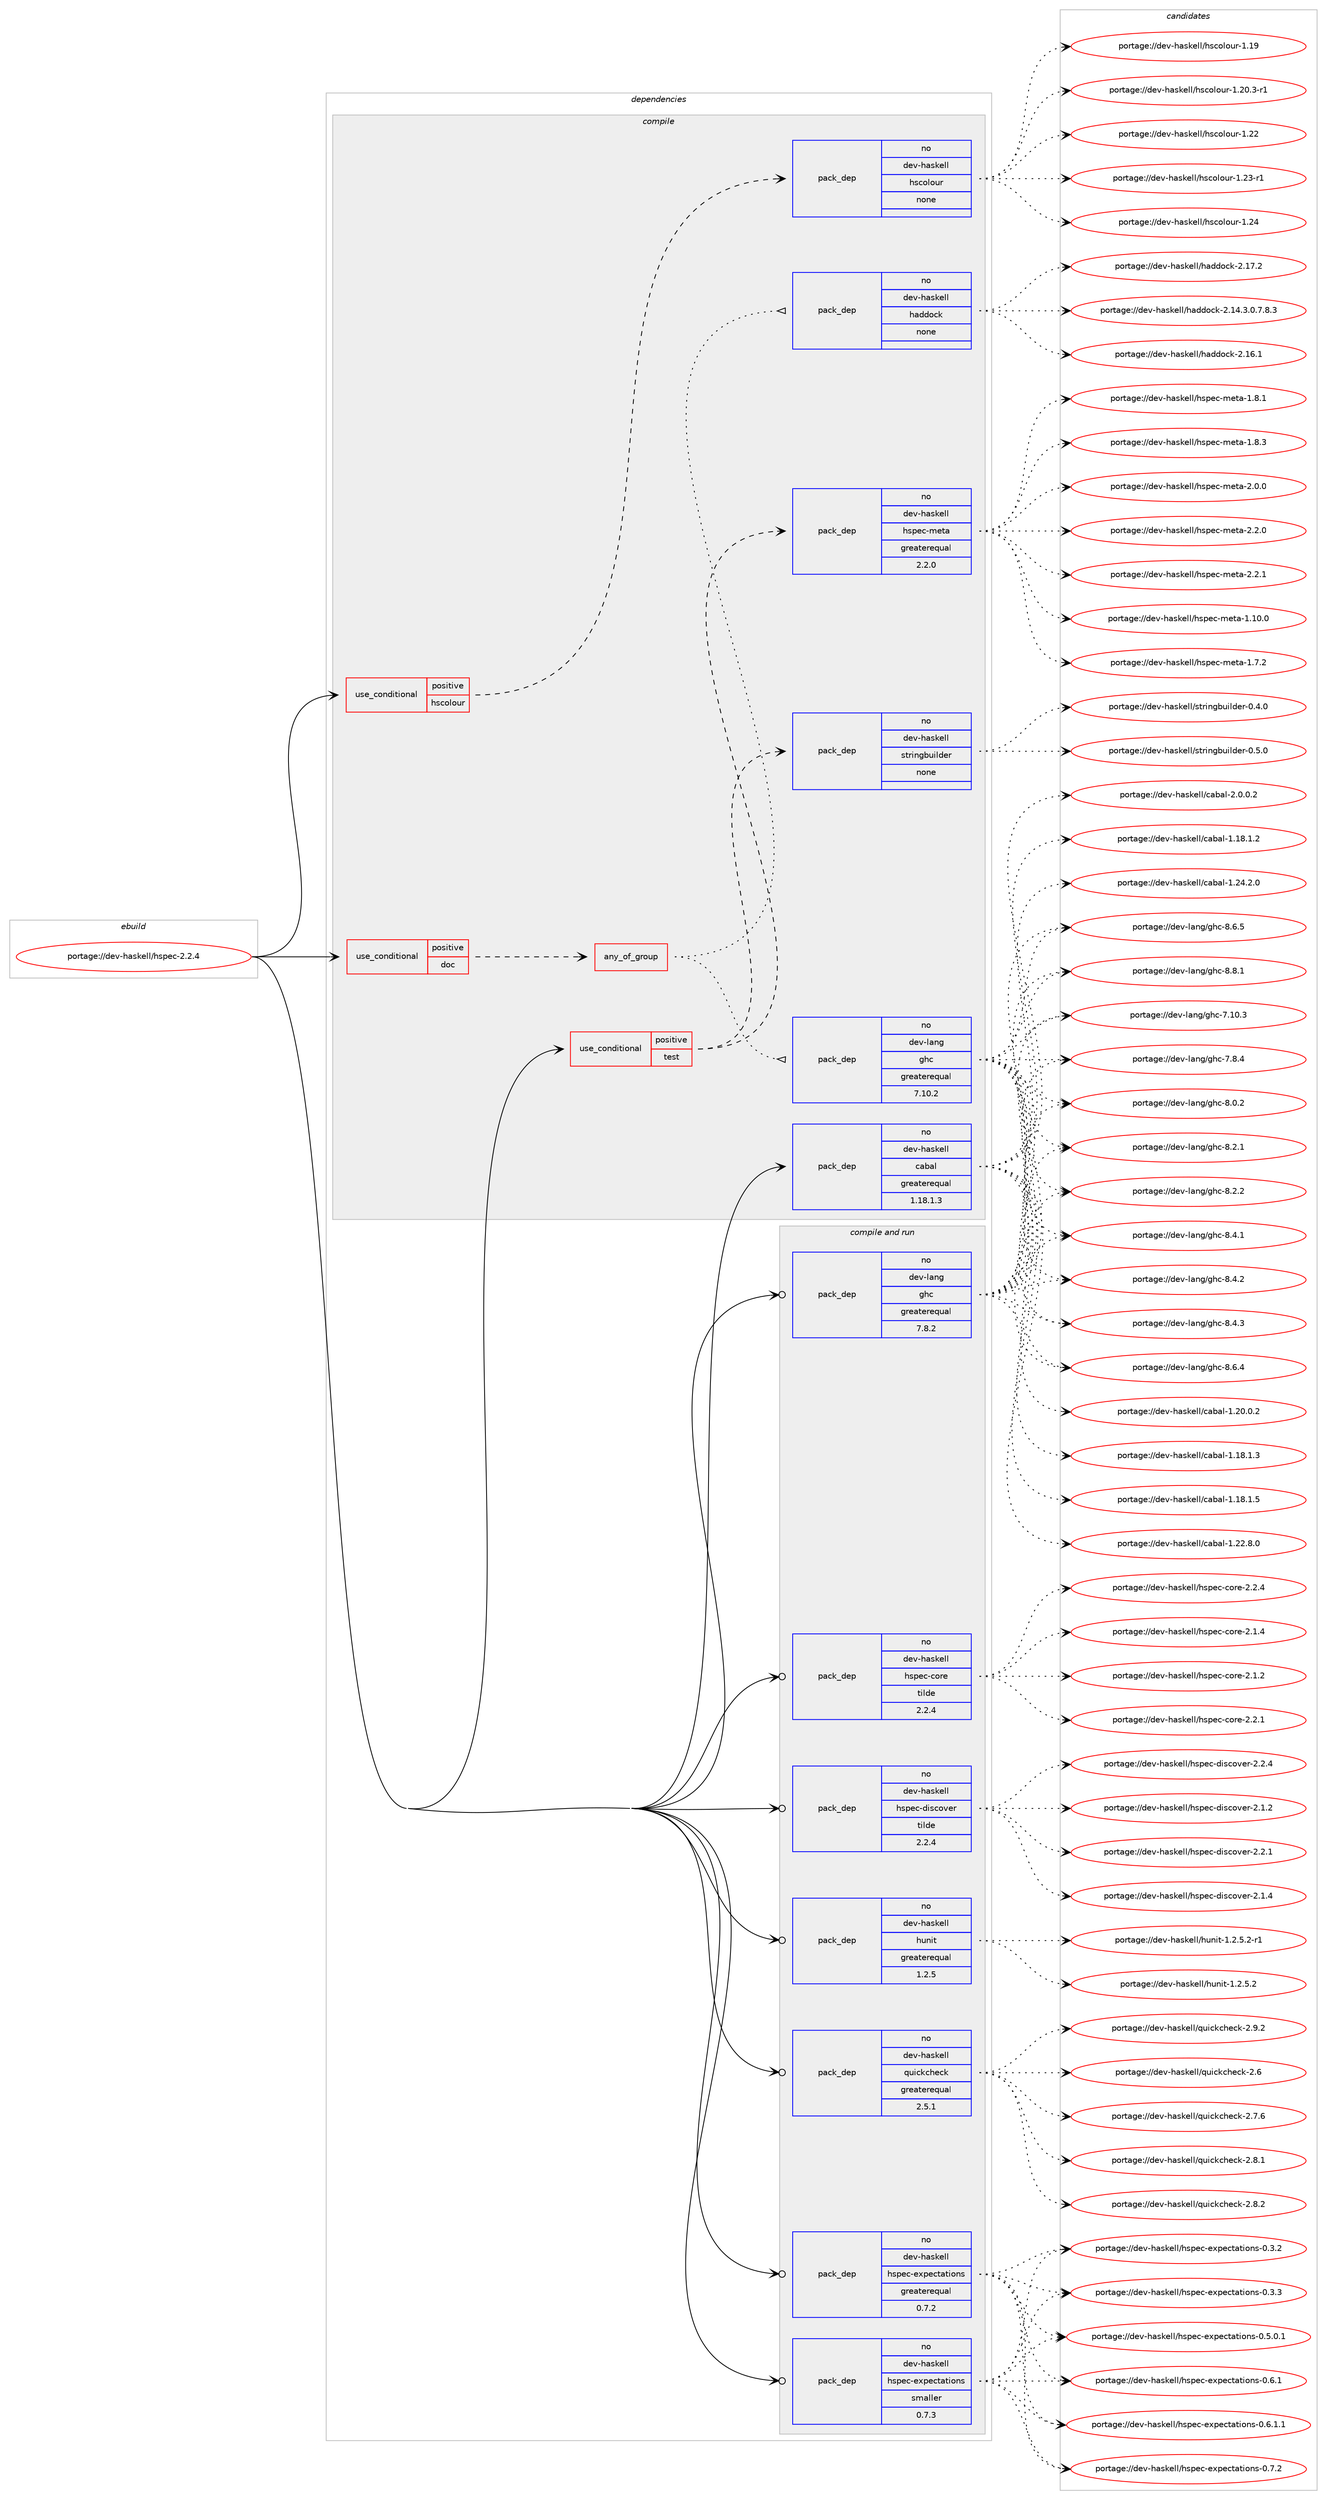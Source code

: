 digraph prolog {

# *************
# Graph options
# *************

newrank=true;
concentrate=true;
compound=true;
graph [rankdir=LR,fontname=Helvetica,fontsize=10,ranksep=1.5];#, ranksep=2.5, nodesep=0.2];
edge  [arrowhead=vee];
node  [fontname=Helvetica,fontsize=10];

# **********
# The ebuild
# **********

subgraph cluster_leftcol {
color=gray;
rank=same;
label=<<i>ebuild</i>>;
id [label="portage://dev-haskell/hspec-2.2.4", color=red, width=4, href="../dev-haskell/hspec-2.2.4.svg"];
}

# ****************
# The dependencies
# ****************

subgraph cluster_midcol {
color=gray;
label=<<i>dependencies</i>>;
subgraph cluster_compile {
fillcolor="#eeeeee";
style=filled;
label=<<i>compile</i>>;
subgraph cond15605 {
dependency70732 [label=<<TABLE BORDER="0" CELLBORDER="1" CELLSPACING="0" CELLPADDING="4"><TR><TD ROWSPAN="3" CELLPADDING="10">use_conditional</TD></TR><TR><TD>positive</TD></TR><TR><TD>doc</TD></TR></TABLE>>, shape=none, color=red];
subgraph any1843 {
dependency70733 [label=<<TABLE BORDER="0" CELLBORDER="1" CELLSPACING="0" CELLPADDING="4"><TR><TD CELLPADDING="10">any_of_group</TD></TR></TABLE>>, shape=none, color=red];subgraph pack53227 {
dependency70734 [label=<<TABLE BORDER="0" CELLBORDER="1" CELLSPACING="0" CELLPADDING="4" WIDTH="220"><TR><TD ROWSPAN="6" CELLPADDING="30">pack_dep</TD></TR><TR><TD WIDTH="110">no</TD></TR><TR><TD>dev-haskell</TD></TR><TR><TD>haddock</TD></TR><TR><TD>none</TD></TR><TR><TD></TD></TR></TABLE>>, shape=none, color=blue];
}
dependency70733:e -> dependency70734:w [weight=20,style="dotted",arrowhead="oinv"];
subgraph pack53228 {
dependency70735 [label=<<TABLE BORDER="0" CELLBORDER="1" CELLSPACING="0" CELLPADDING="4" WIDTH="220"><TR><TD ROWSPAN="6" CELLPADDING="30">pack_dep</TD></TR><TR><TD WIDTH="110">no</TD></TR><TR><TD>dev-lang</TD></TR><TR><TD>ghc</TD></TR><TR><TD>greaterequal</TD></TR><TR><TD>7.10.2</TD></TR></TABLE>>, shape=none, color=blue];
}
dependency70733:e -> dependency70735:w [weight=20,style="dotted",arrowhead="oinv"];
}
dependency70732:e -> dependency70733:w [weight=20,style="dashed",arrowhead="vee"];
}
id:e -> dependency70732:w [weight=20,style="solid",arrowhead="vee"];
subgraph cond15606 {
dependency70736 [label=<<TABLE BORDER="0" CELLBORDER="1" CELLSPACING="0" CELLPADDING="4"><TR><TD ROWSPAN="3" CELLPADDING="10">use_conditional</TD></TR><TR><TD>positive</TD></TR><TR><TD>hscolour</TD></TR></TABLE>>, shape=none, color=red];
subgraph pack53229 {
dependency70737 [label=<<TABLE BORDER="0" CELLBORDER="1" CELLSPACING="0" CELLPADDING="4" WIDTH="220"><TR><TD ROWSPAN="6" CELLPADDING="30">pack_dep</TD></TR><TR><TD WIDTH="110">no</TD></TR><TR><TD>dev-haskell</TD></TR><TR><TD>hscolour</TD></TR><TR><TD>none</TD></TR><TR><TD></TD></TR></TABLE>>, shape=none, color=blue];
}
dependency70736:e -> dependency70737:w [weight=20,style="dashed",arrowhead="vee"];
}
id:e -> dependency70736:w [weight=20,style="solid",arrowhead="vee"];
subgraph cond15607 {
dependency70738 [label=<<TABLE BORDER="0" CELLBORDER="1" CELLSPACING="0" CELLPADDING="4"><TR><TD ROWSPAN="3" CELLPADDING="10">use_conditional</TD></TR><TR><TD>positive</TD></TR><TR><TD>test</TD></TR></TABLE>>, shape=none, color=red];
subgraph pack53230 {
dependency70739 [label=<<TABLE BORDER="0" CELLBORDER="1" CELLSPACING="0" CELLPADDING="4" WIDTH="220"><TR><TD ROWSPAN="6" CELLPADDING="30">pack_dep</TD></TR><TR><TD WIDTH="110">no</TD></TR><TR><TD>dev-haskell</TD></TR><TR><TD>hspec-meta</TD></TR><TR><TD>greaterequal</TD></TR><TR><TD>2.2.0</TD></TR></TABLE>>, shape=none, color=blue];
}
dependency70738:e -> dependency70739:w [weight=20,style="dashed",arrowhead="vee"];
subgraph pack53231 {
dependency70740 [label=<<TABLE BORDER="0" CELLBORDER="1" CELLSPACING="0" CELLPADDING="4" WIDTH="220"><TR><TD ROWSPAN="6" CELLPADDING="30">pack_dep</TD></TR><TR><TD WIDTH="110">no</TD></TR><TR><TD>dev-haskell</TD></TR><TR><TD>stringbuilder</TD></TR><TR><TD>none</TD></TR><TR><TD></TD></TR></TABLE>>, shape=none, color=blue];
}
dependency70738:e -> dependency70740:w [weight=20,style="dashed",arrowhead="vee"];
}
id:e -> dependency70738:w [weight=20,style="solid",arrowhead="vee"];
subgraph pack53232 {
dependency70741 [label=<<TABLE BORDER="0" CELLBORDER="1" CELLSPACING="0" CELLPADDING="4" WIDTH="220"><TR><TD ROWSPAN="6" CELLPADDING="30">pack_dep</TD></TR><TR><TD WIDTH="110">no</TD></TR><TR><TD>dev-haskell</TD></TR><TR><TD>cabal</TD></TR><TR><TD>greaterequal</TD></TR><TR><TD>1.18.1.3</TD></TR></TABLE>>, shape=none, color=blue];
}
id:e -> dependency70741:w [weight=20,style="solid",arrowhead="vee"];
}
subgraph cluster_compileandrun {
fillcolor="#eeeeee";
style=filled;
label=<<i>compile and run</i>>;
subgraph pack53233 {
dependency70742 [label=<<TABLE BORDER="0" CELLBORDER="1" CELLSPACING="0" CELLPADDING="4" WIDTH="220"><TR><TD ROWSPAN="6" CELLPADDING="30">pack_dep</TD></TR><TR><TD WIDTH="110">no</TD></TR><TR><TD>dev-haskell</TD></TR><TR><TD>hspec-core</TD></TR><TR><TD>tilde</TD></TR><TR><TD>2.2.4</TD></TR></TABLE>>, shape=none, color=blue];
}
id:e -> dependency70742:w [weight=20,style="solid",arrowhead="odotvee"];
subgraph pack53234 {
dependency70743 [label=<<TABLE BORDER="0" CELLBORDER="1" CELLSPACING="0" CELLPADDING="4" WIDTH="220"><TR><TD ROWSPAN="6" CELLPADDING="30">pack_dep</TD></TR><TR><TD WIDTH="110">no</TD></TR><TR><TD>dev-haskell</TD></TR><TR><TD>hspec-discover</TD></TR><TR><TD>tilde</TD></TR><TR><TD>2.2.4</TD></TR></TABLE>>, shape=none, color=blue];
}
id:e -> dependency70743:w [weight=20,style="solid",arrowhead="odotvee"];
subgraph pack53235 {
dependency70744 [label=<<TABLE BORDER="0" CELLBORDER="1" CELLSPACING="0" CELLPADDING="4" WIDTH="220"><TR><TD ROWSPAN="6" CELLPADDING="30">pack_dep</TD></TR><TR><TD WIDTH="110">no</TD></TR><TR><TD>dev-haskell</TD></TR><TR><TD>hspec-expectations</TD></TR><TR><TD>greaterequal</TD></TR><TR><TD>0.7.2</TD></TR></TABLE>>, shape=none, color=blue];
}
id:e -> dependency70744:w [weight=20,style="solid",arrowhead="odotvee"];
subgraph pack53236 {
dependency70745 [label=<<TABLE BORDER="0" CELLBORDER="1" CELLSPACING="0" CELLPADDING="4" WIDTH="220"><TR><TD ROWSPAN="6" CELLPADDING="30">pack_dep</TD></TR><TR><TD WIDTH="110">no</TD></TR><TR><TD>dev-haskell</TD></TR><TR><TD>hspec-expectations</TD></TR><TR><TD>smaller</TD></TR><TR><TD>0.7.3</TD></TR></TABLE>>, shape=none, color=blue];
}
id:e -> dependency70745:w [weight=20,style="solid",arrowhead="odotvee"];
subgraph pack53237 {
dependency70746 [label=<<TABLE BORDER="0" CELLBORDER="1" CELLSPACING="0" CELLPADDING="4" WIDTH="220"><TR><TD ROWSPAN="6" CELLPADDING="30">pack_dep</TD></TR><TR><TD WIDTH="110">no</TD></TR><TR><TD>dev-haskell</TD></TR><TR><TD>hunit</TD></TR><TR><TD>greaterequal</TD></TR><TR><TD>1.2.5</TD></TR></TABLE>>, shape=none, color=blue];
}
id:e -> dependency70746:w [weight=20,style="solid",arrowhead="odotvee"];
subgraph pack53238 {
dependency70747 [label=<<TABLE BORDER="0" CELLBORDER="1" CELLSPACING="0" CELLPADDING="4" WIDTH="220"><TR><TD ROWSPAN="6" CELLPADDING="30">pack_dep</TD></TR><TR><TD WIDTH="110">no</TD></TR><TR><TD>dev-haskell</TD></TR><TR><TD>quickcheck</TD></TR><TR><TD>greaterequal</TD></TR><TR><TD>2.5.1</TD></TR></TABLE>>, shape=none, color=blue];
}
id:e -> dependency70747:w [weight=20,style="solid",arrowhead="odotvee"];
subgraph pack53239 {
dependency70748 [label=<<TABLE BORDER="0" CELLBORDER="1" CELLSPACING="0" CELLPADDING="4" WIDTH="220"><TR><TD ROWSPAN="6" CELLPADDING="30">pack_dep</TD></TR><TR><TD WIDTH="110">no</TD></TR><TR><TD>dev-lang</TD></TR><TR><TD>ghc</TD></TR><TR><TD>greaterequal</TD></TR><TR><TD>7.8.2</TD></TR></TABLE>>, shape=none, color=blue];
}
id:e -> dependency70748:w [weight=20,style="solid",arrowhead="odotvee"];
}
subgraph cluster_run {
fillcolor="#eeeeee";
style=filled;
label=<<i>run</i>>;
}
}

# **************
# The candidates
# **************

subgraph cluster_choices {
rank=same;
color=gray;
label=<<i>candidates</i>>;

subgraph choice53227 {
color=black;
nodesep=1;
choiceportage1001011184510497115107101108108471049710010011199107455046495246514648465546564651 [label="portage://dev-haskell/haddock-2.14.3.0.7.8.3", color=red, width=4,href="../dev-haskell/haddock-2.14.3.0.7.8.3.svg"];
choiceportage100101118451049711510710110810847104971001001119910745504649544649 [label="portage://dev-haskell/haddock-2.16.1", color=red, width=4,href="../dev-haskell/haddock-2.16.1.svg"];
choiceportage100101118451049711510710110810847104971001001119910745504649554650 [label="portage://dev-haskell/haddock-2.17.2", color=red, width=4,href="../dev-haskell/haddock-2.17.2.svg"];
dependency70734:e -> choiceportage1001011184510497115107101108108471049710010011199107455046495246514648465546564651:w [style=dotted,weight="100"];
dependency70734:e -> choiceportage100101118451049711510710110810847104971001001119910745504649544649:w [style=dotted,weight="100"];
dependency70734:e -> choiceportage100101118451049711510710110810847104971001001119910745504649554650:w [style=dotted,weight="100"];
}
subgraph choice53228 {
color=black;
nodesep=1;
choiceportage1001011184510897110103471031049945554649484651 [label="portage://dev-lang/ghc-7.10.3", color=red, width=4,href="../dev-lang/ghc-7.10.3.svg"];
choiceportage10010111845108971101034710310499455546564652 [label="portage://dev-lang/ghc-7.8.4", color=red, width=4,href="../dev-lang/ghc-7.8.4.svg"];
choiceportage10010111845108971101034710310499455646484650 [label="portage://dev-lang/ghc-8.0.2", color=red, width=4,href="../dev-lang/ghc-8.0.2.svg"];
choiceportage10010111845108971101034710310499455646504649 [label="portage://dev-lang/ghc-8.2.1", color=red, width=4,href="../dev-lang/ghc-8.2.1.svg"];
choiceportage10010111845108971101034710310499455646504650 [label="portage://dev-lang/ghc-8.2.2", color=red, width=4,href="../dev-lang/ghc-8.2.2.svg"];
choiceportage10010111845108971101034710310499455646524649 [label="portage://dev-lang/ghc-8.4.1", color=red, width=4,href="../dev-lang/ghc-8.4.1.svg"];
choiceportage10010111845108971101034710310499455646524650 [label="portage://dev-lang/ghc-8.4.2", color=red, width=4,href="../dev-lang/ghc-8.4.2.svg"];
choiceportage10010111845108971101034710310499455646524651 [label="portage://dev-lang/ghc-8.4.3", color=red, width=4,href="../dev-lang/ghc-8.4.3.svg"];
choiceportage10010111845108971101034710310499455646544652 [label="portage://dev-lang/ghc-8.6.4", color=red, width=4,href="../dev-lang/ghc-8.6.4.svg"];
choiceportage10010111845108971101034710310499455646544653 [label="portage://dev-lang/ghc-8.6.5", color=red, width=4,href="../dev-lang/ghc-8.6.5.svg"];
choiceportage10010111845108971101034710310499455646564649 [label="portage://dev-lang/ghc-8.8.1", color=red, width=4,href="../dev-lang/ghc-8.8.1.svg"];
dependency70735:e -> choiceportage1001011184510897110103471031049945554649484651:w [style=dotted,weight="100"];
dependency70735:e -> choiceportage10010111845108971101034710310499455546564652:w [style=dotted,weight="100"];
dependency70735:e -> choiceportage10010111845108971101034710310499455646484650:w [style=dotted,weight="100"];
dependency70735:e -> choiceportage10010111845108971101034710310499455646504649:w [style=dotted,weight="100"];
dependency70735:e -> choiceportage10010111845108971101034710310499455646504650:w [style=dotted,weight="100"];
dependency70735:e -> choiceportage10010111845108971101034710310499455646524649:w [style=dotted,weight="100"];
dependency70735:e -> choiceportage10010111845108971101034710310499455646524650:w [style=dotted,weight="100"];
dependency70735:e -> choiceportage10010111845108971101034710310499455646524651:w [style=dotted,weight="100"];
dependency70735:e -> choiceportage10010111845108971101034710310499455646544652:w [style=dotted,weight="100"];
dependency70735:e -> choiceportage10010111845108971101034710310499455646544653:w [style=dotted,weight="100"];
dependency70735:e -> choiceportage10010111845108971101034710310499455646564649:w [style=dotted,weight="100"];
}
subgraph choice53229 {
color=black;
nodesep=1;
choiceportage100101118451049711510710110810847104115991111081111171144549464957 [label="portage://dev-haskell/hscolour-1.19", color=red, width=4,href="../dev-haskell/hscolour-1.19.svg"];
choiceportage10010111845104971151071011081084710411599111108111117114454946504846514511449 [label="portage://dev-haskell/hscolour-1.20.3-r1", color=red, width=4,href="../dev-haskell/hscolour-1.20.3-r1.svg"];
choiceportage100101118451049711510710110810847104115991111081111171144549465050 [label="portage://dev-haskell/hscolour-1.22", color=red, width=4,href="../dev-haskell/hscolour-1.22.svg"];
choiceportage1001011184510497115107101108108471041159911110811111711445494650514511449 [label="portage://dev-haskell/hscolour-1.23-r1", color=red, width=4,href="../dev-haskell/hscolour-1.23-r1.svg"];
choiceportage100101118451049711510710110810847104115991111081111171144549465052 [label="portage://dev-haskell/hscolour-1.24", color=red, width=4,href="../dev-haskell/hscolour-1.24.svg"];
dependency70737:e -> choiceportage100101118451049711510710110810847104115991111081111171144549464957:w [style=dotted,weight="100"];
dependency70737:e -> choiceportage10010111845104971151071011081084710411599111108111117114454946504846514511449:w [style=dotted,weight="100"];
dependency70737:e -> choiceportage100101118451049711510710110810847104115991111081111171144549465050:w [style=dotted,weight="100"];
dependency70737:e -> choiceportage1001011184510497115107101108108471041159911110811111711445494650514511449:w [style=dotted,weight="100"];
dependency70737:e -> choiceportage100101118451049711510710110810847104115991111081111171144549465052:w [style=dotted,weight="100"];
}
subgraph choice53230 {
color=black;
nodesep=1;
choiceportage10010111845104971151071011081084710411511210199451091011169745494649484648 [label="portage://dev-haskell/hspec-meta-1.10.0", color=red, width=4,href="../dev-haskell/hspec-meta-1.10.0.svg"];
choiceportage100101118451049711510710110810847104115112101994510910111697454946554650 [label="portage://dev-haskell/hspec-meta-1.7.2", color=red, width=4,href="../dev-haskell/hspec-meta-1.7.2.svg"];
choiceportage100101118451049711510710110810847104115112101994510910111697454946564649 [label="portage://dev-haskell/hspec-meta-1.8.1", color=red, width=4,href="../dev-haskell/hspec-meta-1.8.1.svg"];
choiceportage100101118451049711510710110810847104115112101994510910111697454946564651 [label="portage://dev-haskell/hspec-meta-1.8.3", color=red, width=4,href="../dev-haskell/hspec-meta-1.8.3.svg"];
choiceportage100101118451049711510710110810847104115112101994510910111697455046484648 [label="portage://dev-haskell/hspec-meta-2.0.0", color=red, width=4,href="../dev-haskell/hspec-meta-2.0.0.svg"];
choiceportage100101118451049711510710110810847104115112101994510910111697455046504648 [label="portage://dev-haskell/hspec-meta-2.2.0", color=red, width=4,href="../dev-haskell/hspec-meta-2.2.0.svg"];
choiceportage100101118451049711510710110810847104115112101994510910111697455046504649 [label="portage://dev-haskell/hspec-meta-2.2.1", color=red, width=4,href="../dev-haskell/hspec-meta-2.2.1.svg"];
dependency70739:e -> choiceportage10010111845104971151071011081084710411511210199451091011169745494649484648:w [style=dotted,weight="100"];
dependency70739:e -> choiceportage100101118451049711510710110810847104115112101994510910111697454946554650:w [style=dotted,weight="100"];
dependency70739:e -> choiceportage100101118451049711510710110810847104115112101994510910111697454946564649:w [style=dotted,weight="100"];
dependency70739:e -> choiceportage100101118451049711510710110810847104115112101994510910111697454946564651:w [style=dotted,weight="100"];
dependency70739:e -> choiceportage100101118451049711510710110810847104115112101994510910111697455046484648:w [style=dotted,weight="100"];
dependency70739:e -> choiceportage100101118451049711510710110810847104115112101994510910111697455046504648:w [style=dotted,weight="100"];
dependency70739:e -> choiceportage100101118451049711510710110810847104115112101994510910111697455046504649:w [style=dotted,weight="100"];
}
subgraph choice53231 {
color=black;
nodesep=1;
choiceportage10010111845104971151071011081084711511611410511010398117105108100101114454846524648 [label="portage://dev-haskell/stringbuilder-0.4.0", color=red, width=4,href="../dev-haskell/stringbuilder-0.4.0.svg"];
choiceportage10010111845104971151071011081084711511611410511010398117105108100101114454846534648 [label="portage://dev-haskell/stringbuilder-0.5.0", color=red, width=4,href="../dev-haskell/stringbuilder-0.5.0.svg"];
dependency70740:e -> choiceportage10010111845104971151071011081084711511611410511010398117105108100101114454846524648:w [style=dotted,weight="100"];
dependency70740:e -> choiceportage10010111845104971151071011081084711511611410511010398117105108100101114454846534648:w [style=dotted,weight="100"];
}
subgraph choice53232 {
color=black;
nodesep=1;
choiceportage10010111845104971151071011081084799979897108454946495646494650 [label="portage://dev-haskell/cabal-1.18.1.2", color=red, width=4,href="../dev-haskell/cabal-1.18.1.2.svg"];
choiceportage10010111845104971151071011081084799979897108454946495646494651 [label="portage://dev-haskell/cabal-1.18.1.3", color=red, width=4,href="../dev-haskell/cabal-1.18.1.3.svg"];
choiceportage10010111845104971151071011081084799979897108454946495646494653 [label="portage://dev-haskell/cabal-1.18.1.5", color=red, width=4,href="../dev-haskell/cabal-1.18.1.5.svg"];
choiceportage10010111845104971151071011081084799979897108454946504846484650 [label="portage://dev-haskell/cabal-1.20.0.2", color=red, width=4,href="../dev-haskell/cabal-1.20.0.2.svg"];
choiceportage10010111845104971151071011081084799979897108454946505046564648 [label="portage://dev-haskell/cabal-1.22.8.0", color=red, width=4,href="../dev-haskell/cabal-1.22.8.0.svg"];
choiceportage10010111845104971151071011081084799979897108454946505246504648 [label="portage://dev-haskell/cabal-1.24.2.0", color=red, width=4,href="../dev-haskell/cabal-1.24.2.0.svg"];
choiceportage100101118451049711510710110810847999798971084550464846484650 [label="portage://dev-haskell/cabal-2.0.0.2", color=red, width=4,href="../dev-haskell/cabal-2.0.0.2.svg"];
dependency70741:e -> choiceportage10010111845104971151071011081084799979897108454946495646494650:w [style=dotted,weight="100"];
dependency70741:e -> choiceportage10010111845104971151071011081084799979897108454946495646494651:w [style=dotted,weight="100"];
dependency70741:e -> choiceportage10010111845104971151071011081084799979897108454946495646494653:w [style=dotted,weight="100"];
dependency70741:e -> choiceportage10010111845104971151071011081084799979897108454946504846484650:w [style=dotted,weight="100"];
dependency70741:e -> choiceportage10010111845104971151071011081084799979897108454946505046564648:w [style=dotted,weight="100"];
dependency70741:e -> choiceportage10010111845104971151071011081084799979897108454946505246504648:w [style=dotted,weight="100"];
dependency70741:e -> choiceportage100101118451049711510710110810847999798971084550464846484650:w [style=dotted,weight="100"];
}
subgraph choice53233 {
color=black;
nodesep=1;
choiceportage100101118451049711510710110810847104115112101994599111114101455046494650 [label="portage://dev-haskell/hspec-core-2.1.2", color=red, width=4,href="../dev-haskell/hspec-core-2.1.2.svg"];
choiceportage100101118451049711510710110810847104115112101994599111114101455046494652 [label="portage://dev-haskell/hspec-core-2.1.4", color=red, width=4,href="../dev-haskell/hspec-core-2.1.4.svg"];
choiceportage100101118451049711510710110810847104115112101994599111114101455046504649 [label="portage://dev-haskell/hspec-core-2.2.1", color=red, width=4,href="../dev-haskell/hspec-core-2.2.1.svg"];
choiceportage100101118451049711510710110810847104115112101994599111114101455046504652 [label="portage://dev-haskell/hspec-core-2.2.4", color=red, width=4,href="../dev-haskell/hspec-core-2.2.4.svg"];
dependency70742:e -> choiceportage100101118451049711510710110810847104115112101994599111114101455046494650:w [style=dotted,weight="100"];
dependency70742:e -> choiceportage100101118451049711510710110810847104115112101994599111114101455046494652:w [style=dotted,weight="100"];
dependency70742:e -> choiceportage100101118451049711510710110810847104115112101994599111114101455046504649:w [style=dotted,weight="100"];
dependency70742:e -> choiceportage100101118451049711510710110810847104115112101994599111114101455046504652:w [style=dotted,weight="100"];
}
subgraph choice53234 {
color=black;
nodesep=1;
choiceportage100101118451049711510710110810847104115112101994510010511599111118101114455046494650 [label="portage://dev-haskell/hspec-discover-2.1.2", color=red, width=4,href="../dev-haskell/hspec-discover-2.1.2.svg"];
choiceportage100101118451049711510710110810847104115112101994510010511599111118101114455046494652 [label="portage://dev-haskell/hspec-discover-2.1.4", color=red, width=4,href="../dev-haskell/hspec-discover-2.1.4.svg"];
choiceportage100101118451049711510710110810847104115112101994510010511599111118101114455046504649 [label="portage://dev-haskell/hspec-discover-2.2.1", color=red, width=4,href="../dev-haskell/hspec-discover-2.2.1.svg"];
choiceportage100101118451049711510710110810847104115112101994510010511599111118101114455046504652 [label="portage://dev-haskell/hspec-discover-2.2.4", color=red, width=4,href="../dev-haskell/hspec-discover-2.2.4.svg"];
dependency70743:e -> choiceportage100101118451049711510710110810847104115112101994510010511599111118101114455046494650:w [style=dotted,weight="100"];
dependency70743:e -> choiceportage100101118451049711510710110810847104115112101994510010511599111118101114455046494652:w [style=dotted,weight="100"];
dependency70743:e -> choiceportage100101118451049711510710110810847104115112101994510010511599111118101114455046504649:w [style=dotted,weight="100"];
dependency70743:e -> choiceportage100101118451049711510710110810847104115112101994510010511599111118101114455046504652:w [style=dotted,weight="100"];
}
subgraph choice53235 {
color=black;
nodesep=1;
choiceportage10010111845104971151071011081084710411511210199451011201121019911697116105111110115454846514650 [label="portage://dev-haskell/hspec-expectations-0.3.2", color=red, width=4,href="../dev-haskell/hspec-expectations-0.3.2.svg"];
choiceportage10010111845104971151071011081084710411511210199451011201121019911697116105111110115454846514651 [label="portage://dev-haskell/hspec-expectations-0.3.3", color=red, width=4,href="../dev-haskell/hspec-expectations-0.3.3.svg"];
choiceportage100101118451049711510710110810847104115112101994510112011210199116971161051111101154548465346484649 [label="portage://dev-haskell/hspec-expectations-0.5.0.1", color=red, width=4,href="../dev-haskell/hspec-expectations-0.5.0.1.svg"];
choiceportage10010111845104971151071011081084710411511210199451011201121019911697116105111110115454846544649 [label="portage://dev-haskell/hspec-expectations-0.6.1", color=red, width=4,href="../dev-haskell/hspec-expectations-0.6.1.svg"];
choiceportage100101118451049711510710110810847104115112101994510112011210199116971161051111101154548465446494649 [label="portage://dev-haskell/hspec-expectations-0.6.1.1", color=red, width=4,href="../dev-haskell/hspec-expectations-0.6.1.1.svg"];
choiceportage10010111845104971151071011081084710411511210199451011201121019911697116105111110115454846554650 [label="portage://dev-haskell/hspec-expectations-0.7.2", color=red, width=4,href="../dev-haskell/hspec-expectations-0.7.2.svg"];
dependency70744:e -> choiceportage10010111845104971151071011081084710411511210199451011201121019911697116105111110115454846514650:w [style=dotted,weight="100"];
dependency70744:e -> choiceportage10010111845104971151071011081084710411511210199451011201121019911697116105111110115454846514651:w [style=dotted,weight="100"];
dependency70744:e -> choiceportage100101118451049711510710110810847104115112101994510112011210199116971161051111101154548465346484649:w [style=dotted,weight="100"];
dependency70744:e -> choiceportage10010111845104971151071011081084710411511210199451011201121019911697116105111110115454846544649:w [style=dotted,weight="100"];
dependency70744:e -> choiceportage100101118451049711510710110810847104115112101994510112011210199116971161051111101154548465446494649:w [style=dotted,weight="100"];
dependency70744:e -> choiceportage10010111845104971151071011081084710411511210199451011201121019911697116105111110115454846554650:w [style=dotted,weight="100"];
}
subgraph choice53236 {
color=black;
nodesep=1;
choiceportage10010111845104971151071011081084710411511210199451011201121019911697116105111110115454846514650 [label="portage://dev-haskell/hspec-expectations-0.3.2", color=red, width=4,href="../dev-haskell/hspec-expectations-0.3.2.svg"];
choiceportage10010111845104971151071011081084710411511210199451011201121019911697116105111110115454846514651 [label="portage://dev-haskell/hspec-expectations-0.3.3", color=red, width=4,href="../dev-haskell/hspec-expectations-0.3.3.svg"];
choiceportage100101118451049711510710110810847104115112101994510112011210199116971161051111101154548465346484649 [label="portage://dev-haskell/hspec-expectations-0.5.0.1", color=red, width=4,href="../dev-haskell/hspec-expectations-0.5.0.1.svg"];
choiceportage10010111845104971151071011081084710411511210199451011201121019911697116105111110115454846544649 [label="portage://dev-haskell/hspec-expectations-0.6.1", color=red, width=4,href="../dev-haskell/hspec-expectations-0.6.1.svg"];
choiceportage100101118451049711510710110810847104115112101994510112011210199116971161051111101154548465446494649 [label="portage://dev-haskell/hspec-expectations-0.6.1.1", color=red, width=4,href="../dev-haskell/hspec-expectations-0.6.1.1.svg"];
choiceportage10010111845104971151071011081084710411511210199451011201121019911697116105111110115454846554650 [label="portage://dev-haskell/hspec-expectations-0.7.2", color=red, width=4,href="../dev-haskell/hspec-expectations-0.7.2.svg"];
dependency70745:e -> choiceportage10010111845104971151071011081084710411511210199451011201121019911697116105111110115454846514650:w [style=dotted,weight="100"];
dependency70745:e -> choiceportage10010111845104971151071011081084710411511210199451011201121019911697116105111110115454846514651:w [style=dotted,weight="100"];
dependency70745:e -> choiceportage100101118451049711510710110810847104115112101994510112011210199116971161051111101154548465346484649:w [style=dotted,weight="100"];
dependency70745:e -> choiceportage10010111845104971151071011081084710411511210199451011201121019911697116105111110115454846544649:w [style=dotted,weight="100"];
dependency70745:e -> choiceportage100101118451049711510710110810847104115112101994510112011210199116971161051111101154548465446494649:w [style=dotted,weight="100"];
dependency70745:e -> choiceportage10010111845104971151071011081084710411511210199451011201121019911697116105111110115454846554650:w [style=dotted,weight="100"];
}
subgraph choice53237 {
color=black;
nodesep=1;
choiceportage1001011184510497115107101108108471041171101051164549465046534650 [label="portage://dev-haskell/hunit-1.2.5.2", color=red, width=4,href="../dev-haskell/hunit-1.2.5.2.svg"];
choiceportage10010111845104971151071011081084710411711010511645494650465346504511449 [label="portage://dev-haskell/hunit-1.2.5.2-r1", color=red, width=4,href="../dev-haskell/hunit-1.2.5.2-r1.svg"];
dependency70746:e -> choiceportage1001011184510497115107101108108471041171101051164549465046534650:w [style=dotted,weight="100"];
dependency70746:e -> choiceportage10010111845104971151071011081084710411711010511645494650465346504511449:w [style=dotted,weight="100"];
}
subgraph choice53238 {
color=black;
nodesep=1;
choiceportage10010111845104971151071011081084711311710599107991041019910745504654 [label="portage://dev-haskell/quickcheck-2.6", color=red, width=4,href="../dev-haskell/quickcheck-2.6.svg"];
choiceportage100101118451049711510710110810847113117105991079910410199107455046554654 [label="portage://dev-haskell/quickcheck-2.7.6", color=red, width=4,href="../dev-haskell/quickcheck-2.7.6.svg"];
choiceportage100101118451049711510710110810847113117105991079910410199107455046564649 [label="portage://dev-haskell/quickcheck-2.8.1", color=red, width=4,href="../dev-haskell/quickcheck-2.8.1.svg"];
choiceportage100101118451049711510710110810847113117105991079910410199107455046564650 [label="portage://dev-haskell/quickcheck-2.8.2", color=red, width=4,href="../dev-haskell/quickcheck-2.8.2.svg"];
choiceportage100101118451049711510710110810847113117105991079910410199107455046574650 [label="portage://dev-haskell/quickcheck-2.9.2", color=red, width=4,href="../dev-haskell/quickcheck-2.9.2.svg"];
dependency70747:e -> choiceportage10010111845104971151071011081084711311710599107991041019910745504654:w [style=dotted,weight="100"];
dependency70747:e -> choiceportage100101118451049711510710110810847113117105991079910410199107455046554654:w [style=dotted,weight="100"];
dependency70747:e -> choiceportage100101118451049711510710110810847113117105991079910410199107455046564649:w [style=dotted,weight="100"];
dependency70747:e -> choiceportage100101118451049711510710110810847113117105991079910410199107455046564650:w [style=dotted,weight="100"];
dependency70747:e -> choiceportage100101118451049711510710110810847113117105991079910410199107455046574650:w [style=dotted,weight="100"];
}
subgraph choice53239 {
color=black;
nodesep=1;
choiceportage1001011184510897110103471031049945554649484651 [label="portage://dev-lang/ghc-7.10.3", color=red, width=4,href="../dev-lang/ghc-7.10.3.svg"];
choiceportage10010111845108971101034710310499455546564652 [label="portage://dev-lang/ghc-7.8.4", color=red, width=4,href="../dev-lang/ghc-7.8.4.svg"];
choiceportage10010111845108971101034710310499455646484650 [label="portage://dev-lang/ghc-8.0.2", color=red, width=4,href="../dev-lang/ghc-8.0.2.svg"];
choiceportage10010111845108971101034710310499455646504649 [label="portage://dev-lang/ghc-8.2.1", color=red, width=4,href="../dev-lang/ghc-8.2.1.svg"];
choiceportage10010111845108971101034710310499455646504650 [label="portage://dev-lang/ghc-8.2.2", color=red, width=4,href="../dev-lang/ghc-8.2.2.svg"];
choiceportage10010111845108971101034710310499455646524649 [label="portage://dev-lang/ghc-8.4.1", color=red, width=4,href="../dev-lang/ghc-8.4.1.svg"];
choiceportage10010111845108971101034710310499455646524650 [label="portage://dev-lang/ghc-8.4.2", color=red, width=4,href="../dev-lang/ghc-8.4.2.svg"];
choiceportage10010111845108971101034710310499455646524651 [label="portage://dev-lang/ghc-8.4.3", color=red, width=4,href="../dev-lang/ghc-8.4.3.svg"];
choiceportage10010111845108971101034710310499455646544652 [label="portage://dev-lang/ghc-8.6.4", color=red, width=4,href="../dev-lang/ghc-8.6.4.svg"];
choiceportage10010111845108971101034710310499455646544653 [label="portage://dev-lang/ghc-8.6.5", color=red, width=4,href="../dev-lang/ghc-8.6.5.svg"];
choiceportage10010111845108971101034710310499455646564649 [label="portage://dev-lang/ghc-8.8.1", color=red, width=4,href="../dev-lang/ghc-8.8.1.svg"];
dependency70748:e -> choiceportage1001011184510897110103471031049945554649484651:w [style=dotted,weight="100"];
dependency70748:e -> choiceportage10010111845108971101034710310499455546564652:w [style=dotted,weight="100"];
dependency70748:e -> choiceportage10010111845108971101034710310499455646484650:w [style=dotted,weight="100"];
dependency70748:e -> choiceportage10010111845108971101034710310499455646504649:w [style=dotted,weight="100"];
dependency70748:e -> choiceportage10010111845108971101034710310499455646504650:w [style=dotted,weight="100"];
dependency70748:e -> choiceportage10010111845108971101034710310499455646524649:w [style=dotted,weight="100"];
dependency70748:e -> choiceportage10010111845108971101034710310499455646524650:w [style=dotted,weight="100"];
dependency70748:e -> choiceportage10010111845108971101034710310499455646524651:w [style=dotted,weight="100"];
dependency70748:e -> choiceportage10010111845108971101034710310499455646544652:w [style=dotted,weight="100"];
dependency70748:e -> choiceportage10010111845108971101034710310499455646544653:w [style=dotted,weight="100"];
dependency70748:e -> choiceportage10010111845108971101034710310499455646564649:w [style=dotted,weight="100"];
}
}

}
